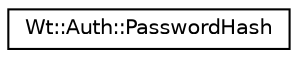 digraph "Graphical Class Hierarchy"
{
 // LATEX_PDF_SIZE
  edge [fontname="Helvetica",fontsize="10",labelfontname="Helvetica",labelfontsize="10"];
  node [fontname="Helvetica",fontsize="10",shape=record];
  rankdir="LR";
  Node0 [label="Wt::Auth::PasswordHash",height=0.2,width=0.4,color="black", fillcolor="white", style="filled",URL="$classWt_1_1Auth_1_1PasswordHash.html",tooltip="A password hash."];
}

